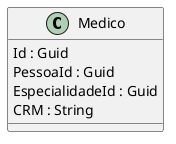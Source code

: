 @startuml
class Medico {
  Id : Guid
  PessoaId : Guid
  EspecialidadeId : Guid
  CRM : String
}
@enduml